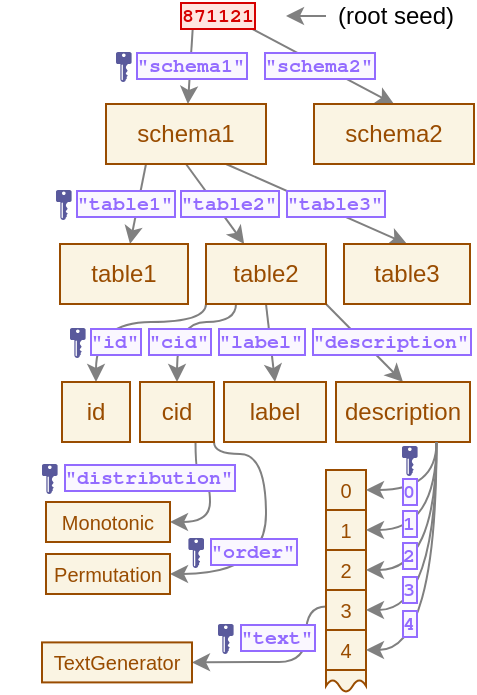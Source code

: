 <mxfile version="22.1.2" type="device">
  <diagram name="1 oldal" id="_KP6PByX1DuzIBqnfHAD">
    <mxGraphModel dx="78" dy="142" grid="1" gridSize="10" guides="1" tooltips="1" connect="1" arrows="1" fold="1" page="1" pageScale="1" pageWidth="827" pageHeight="1169" math="0" shadow="0">
      <root>
        <mxCell id="0" />
        <mxCell id="1" parent="0" />
        <mxCell id="YrsVJ95ILoCUtn0zCcNN-46" value="" style="verticalLabelPosition=bottom;verticalAlign=top;html=1;shape=mxgraph.basic.wave2;dy=0.3;rotation=0;fillColor=#FAF4E3;strokeColor=#994C00;fontColor=#994C00;" parent="1" vertex="1">
          <mxGeometry x="410" y="555" width="20" height="20" as="geometry" />
        </mxCell>
        <mxCell id="YrsVJ95ILoCUtn0zCcNN-4" value="&quot;schema1&quot;" style="rounded=0;orthogonalLoop=1;jettySize=auto;html=1;exitX=0.25;exitY=1;exitDx=0;exitDy=0;fontFamily=FreeMono;labelBackgroundColor=#FAF7FF;fontStyle=1;fontColor=#936BFF;fontSize=10;labelBorderColor=#936BFF;spacing=2;strokeWidth=1;strokeColor=#808080;" parent="1" source="YrsVJ95ILoCUtn0zCcNN-1" target="YrsVJ95ILoCUtn0zCcNN-2" edge="1">
          <mxGeometry relative="1" as="geometry" />
        </mxCell>
        <mxCell id="YrsVJ95ILoCUtn0zCcNN-5" value="&quot;schema2&quot;" style="rounded=0;orthogonalLoop=1;jettySize=auto;html=1;exitX=0.75;exitY=1;exitDx=0;exitDy=0;entryX=0.5;entryY=0;entryDx=0;entryDy=0;fontFamily=FreeMono;labelBackgroundColor=#FAF7FF;fontStyle=1;fontColor=#936BFF;fontSize=10;labelBorderColor=#936BFF;spacing=2;strokeWidth=1;strokeColor=#808080;" parent="1" source="YrsVJ95ILoCUtn0zCcNN-1" target="YrsVJ95ILoCUtn0zCcNN-3" edge="1">
          <mxGeometry relative="1" as="geometry" />
        </mxCell>
        <mxCell id="YrsVJ95ILoCUtn0zCcNN-1" value="871121" style="text;html=1;strokeColor=none;fillColor=none;align=center;verticalAlign=middle;whiteSpace=wrap;rounded=0;fontFamily=FreeMono;labelBackgroundColor=#FFE6E0;fontStyle=1;fontColor=#D60000;fontSize=10;labelBorderColor=#D60000;spacing=2;strokeWidth=1;" parent="1" vertex="1">
          <mxGeometry x="331" y="231" width="50" height="10" as="geometry" />
        </mxCell>
        <mxCell id="YrsVJ95ILoCUtn0zCcNN-10" value="&quot;table1&quot;" style="rounded=0;orthogonalLoop=1;jettySize=auto;html=1;exitX=0.25;exitY=1;exitDx=0;exitDy=0;fontFamily=FreeMono;fontStyle=1;labelBackgroundColor=#FAF7FF;fontColor=#936BFF;fontSize=10;labelBorderColor=#936BFF;spacing=2;strokeWidth=1;strokeColor=#808080;" parent="1" source="YrsVJ95ILoCUtn0zCcNN-2" target="YrsVJ95ILoCUtn0zCcNN-7" edge="1">
          <mxGeometry x="0.019" y="-7" relative="1" as="geometry">
            <mxPoint as="offset" />
          </mxGeometry>
        </mxCell>
        <mxCell id="YrsVJ95ILoCUtn0zCcNN-11" value="&quot;table2&quot;" style="rounded=0;orthogonalLoop=1;jettySize=auto;html=1;exitX=0.5;exitY=1;exitDx=0;exitDy=0;fontFamily=FreeMono;fontStyle=1;labelBackgroundColor=#FAF7FF;fontColor=#936BFF;fontSize=10;labelBorderColor=#936BFF;spacing=2;strokeWidth=1;strokeColor=#808080;" parent="1" source="YrsVJ95ILoCUtn0zCcNN-2" target="YrsVJ95ILoCUtn0zCcNN-8" edge="1">
          <mxGeometry x="0.118" y="6" relative="1" as="geometry">
            <mxPoint as="offset" />
          </mxGeometry>
        </mxCell>
        <mxCell id="YrsVJ95ILoCUtn0zCcNN-12" value="&quot;table3&quot;" style="rounded=0;orthogonalLoop=1;jettySize=auto;html=1;exitX=0.75;exitY=1;exitDx=0;exitDy=0;entryX=0.5;entryY=0;entryDx=0;entryDy=0;fontFamily=FreeMono;fontStyle=1;labelBackgroundColor=#FAF7FF;fontColor=#936BFF;fontSize=10;labelBorderColor=#936BFF;spacing=2;strokeWidth=1;strokeColor=#808080;" parent="1" source="YrsVJ95ILoCUtn0zCcNN-2" target="YrsVJ95ILoCUtn0zCcNN-9" edge="1">
          <mxGeometry x="0.148" y="4" relative="1" as="geometry">
            <mxPoint as="offset" />
          </mxGeometry>
        </mxCell>
        <mxCell id="YrsVJ95ILoCUtn0zCcNN-2" value="schema1" style="rounded=0;whiteSpace=wrap;html=1;fillColor=#FAF4E3;strokeColor=#994C00;fontColor=#994C00;" parent="1" vertex="1">
          <mxGeometry x="300" y="281" width="80" height="30" as="geometry" />
        </mxCell>
        <mxCell id="YrsVJ95ILoCUtn0zCcNN-3" value="schema2" style="rounded=0;whiteSpace=wrap;html=1;fillColor=#FAF4E3;strokeColor=#994C00;fontColor=#994C00;" parent="1" vertex="1">
          <mxGeometry x="404" y="281" width="80" height="30" as="geometry" />
        </mxCell>
        <mxCell id="YrsVJ95ILoCUtn0zCcNN-21" value="&quot;cid&quot;" style="rounded=0;orthogonalLoop=1;jettySize=auto;html=1;exitX=0.25;exitY=1;exitDx=0;exitDy=0;entryX=0.5;entryY=0;entryDx=0;entryDy=0;fontFamily=FreeMono;fontStyle=1;labelBackgroundColor=#FAF7FF;fontColor=#936BFF;fontSize=10;labelBorderColor=#936BFF;spacing=2;strokeWidth=1;edgeStyle=orthogonalEdgeStyle;curved=1;strokeColor=#808080;" parent="1" source="YrsVJ95ILoCUtn0zCcNN-8" target="YrsVJ95ILoCUtn0zCcNN-15" edge="1">
          <mxGeometry x="0.387" relative="1" as="geometry">
            <Array as="points">
              <mxPoint x="365" y="390" />
              <mxPoint x="336" y="390" />
            </Array>
            <mxPoint as="offset" />
          </mxGeometry>
        </mxCell>
        <mxCell id="YrsVJ95ILoCUtn0zCcNN-20" value="&quot;id&quot;" style="rounded=0;orthogonalLoop=1;jettySize=auto;html=1;exitX=0;exitY=1;exitDx=0;exitDy=0;entryX=0.5;entryY=0;entryDx=0;entryDy=0;fontFamily=FreeMono;fontStyle=1;labelBackgroundColor=#FAF7FF;fontColor=#936BFF;fontSize=10;labelBorderColor=#936BFF;spacing=2;strokeWidth=1;edgeStyle=orthogonalEdgeStyle;curved=1;strokeColor=#808080;" parent="1" source="YrsVJ95ILoCUtn0zCcNN-8" target="YrsVJ95ILoCUtn0zCcNN-13" edge="1">
          <mxGeometry x="0.553" y="9" relative="1" as="geometry">
            <Array as="points">
              <mxPoint x="350" y="390" />
              <mxPoint x="295" y="390" />
            </Array>
            <mxPoint as="offset" />
          </mxGeometry>
        </mxCell>
        <mxCell id="YrsVJ95ILoCUtn0zCcNN-22" value="&quot;label&quot;" style="rounded=0;orthogonalLoop=1;jettySize=auto;html=1;exitX=0.5;exitY=1;exitDx=0;exitDy=0;entryX=0.5;entryY=0;entryDx=0;entryDy=0;fontFamily=FreeMono;fontStyle=1;labelBackgroundColor=#FAF7FF;fontColor=#936BFF;fontSize=10;labelBorderColor=#936BFF;spacing=2;strokeWidth=1;strokeColor=#808080;" parent="1" source="YrsVJ95ILoCUtn0zCcNN-8" target="YrsVJ95ILoCUtn0zCcNN-14" edge="1">
          <mxGeometry x="-0.107" y="-5" relative="1" as="geometry">
            <mxPoint as="offset" />
          </mxGeometry>
        </mxCell>
        <mxCell id="YrsVJ95ILoCUtn0zCcNN-23" value="&quot;description&quot;" style="rounded=0;orthogonalLoop=1;jettySize=auto;html=1;exitX=1;exitY=1;exitDx=0;exitDy=0;entryX=0.5;entryY=0;entryDx=0;entryDy=0;fontFamily=FreeMono;fontStyle=1;labelBackgroundColor=#FAF7FF;fontColor=#936BFF;fontSize=10;labelBorderColor=#936BFF;spacing=2;strokeWidth=1;strokeColor=#808080;" parent="1" source="YrsVJ95ILoCUtn0zCcNN-8" target="YrsVJ95ILoCUtn0zCcNN-16" edge="1">
          <mxGeometry x="0.288" y="10" relative="1" as="geometry">
            <mxPoint as="offset" />
          </mxGeometry>
        </mxCell>
        <mxCell id="YrsVJ95ILoCUtn0zCcNN-7" value="table1" style="rounded=0;whiteSpace=wrap;html=1;fillColor=#FAF4E3;strokeColor=#994C00;fontColor=#994C00;" parent="1" vertex="1">
          <mxGeometry x="277" y="351" width="64" height="30" as="geometry" />
        </mxCell>
        <mxCell id="YrsVJ95ILoCUtn0zCcNN-8" value="table2" style="rounded=0;whiteSpace=wrap;html=1;fillColor=#FAF4E3;strokeColor=#994C00;fontColor=#994C00;" parent="1" vertex="1">
          <mxGeometry x="350" y="351" width="60" height="30" as="geometry" />
        </mxCell>
        <mxCell id="YrsVJ95ILoCUtn0zCcNN-9" value="table3" style="rounded=0;whiteSpace=wrap;html=1;fillColor=#FAF4E3;strokeColor=#994C00;fontColor=#994C00;" parent="1" vertex="1">
          <mxGeometry x="419" y="351" width="63" height="30" as="geometry" />
        </mxCell>
        <mxCell id="YrsVJ95ILoCUtn0zCcNN-13" value="id" style="rounded=0;whiteSpace=wrap;html=1;fillColor=#FAF4E3;strokeColor=#994C00;fontColor=#994C00;" parent="1" vertex="1">
          <mxGeometry x="278" y="420" width="34" height="30" as="geometry" />
        </mxCell>
        <mxCell id="YrsVJ95ILoCUtn0zCcNN-14" value="label" style="rounded=0;whiteSpace=wrap;html=1;fillColor=#FAF4E3;strokeColor=#994C00;fontColor=#994C00;" parent="1" vertex="1">
          <mxGeometry x="359" y="420" width="51" height="30" as="geometry" />
        </mxCell>
        <mxCell id="YrsVJ95ILoCUtn0zCcNN-29" value="&quot;distribution&quot;" style="edgeStyle=orthogonalEdgeStyle;rounded=0;orthogonalLoop=1;jettySize=auto;html=1;exitX=0.75;exitY=1;exitDx=0;exitDy=0;entryX=1;entryY=0.5;entryDx=0;entryDy=0;curved=1;fontFamily=FreeMono;fontStyle=1;labelBackgroundColor=#FAF7FF;fontColor=#936BFF;fontSize=10;labelBorderColor=#936BFF;spacing=2;strokeWidth=1;strokeColor=#808080;" parent="1" source="YrsVJ95ILoCUtn0zCcNN-15" target="YrsVJ95ILoCUtn0zCcNN-27" edge="1">
          <mxGeometry x="-0.496" y="-24" relative="1" as="geometry">
            <mxPoint as="offset" />
          </mxGeometry>
        </mxCell>
        <mxCell id="YrsVJ95ILoCUtn0zCcNN-30" value="&quot;order&quot;" style="edgeStyle=orthogonalEdgeStyle;rounded=0;orthogonalLoop=1;jettySize=auto;html=1;exitX=1;exitY=1;exitDx=0;exitDy=0;entryX=1;entryY=0.5;entryDx=0;entryDy=0;curved=1;fontFamily=FreeMono;fontStyle=1;labelBackgroundColor=#FAF7FF;fontColor=#936BFF;fontSize=10;labelBorderColor=#936BFF;spacing=2;strokeWidth=1;strokeColor=#808080;" parent="1" source="YrsVJ95ILoCUtn0zCcNN-15" target="YrsVJ95ILoCUtn0zCcNN-28" edge="1">
          <mxGeometry x="0.143" y="-7" relative="1" as="geometry">
            <Array as="points">
              <mxPoint x="354" y="456" />
              <mxPoint x="380" y="456" />
              <mxPoint x="380" y="516" />
            </Array>
            <mxPoint as="offset" />
          </mxGeometry>
        </mxCell>
        <mxCell id="YrsVJ95ILoCUtn0zCcNN-15" value="cid" style="rounded=0;whiteSpace=wrap;html=1;fillColor=#FAF4E3;strokeColor=#994C00;fontColor=#994C00;" parent="1" vertex="1">
          <mxGeometry x="317" y="420" width="37" height="30" as="geometry" />
        </mxCell>
        <mxCell id="YrsVJ95ILoCUtn0zCcNN-16" value="description" style="rounded=0;whiteSpace=wrap;html=1;fillColor=#FAF4E3;strokeColor=#994C00;fontColor=#994C00;" parent="1" vertex="1">
          <mxGeometry x="415" y="420" width="67" height="30" as="geometry" />
        </mxCell>
        <mxCell id="YrsVJ95ILoCUtn0zCcNN-27" value="Monotonic" style="rounded=0;whiteSpace=wrap;html=1;fontSize=10;fillColor=#FAF4E3;strokeColor=#994C00;fontColor=#994C00;" parent="1" vertex="1">
          <mxGeometry x="270" y="480" width="62" height="20" as="geometry" />
        </mxCell>
        <mxCell id="YrsVJ95ILoCUtn0zCcNN-28" value="Permutation" style="rounded=0;whiteSpace=wrap;html=1;fontSize=10;fillColor=#FAF4E3;strokeColor=#994C00;fontColor=#994C00;" parent="1" vertex="1">
          <mxGeometry x="270" y="506" width="62" height="20" as="geometry" />
        </mxCell>
        <mxCell id="YrsVJ95ILoCUtn0zCcNN-32" value="0" style="rounded=0;whiteSpace=wrap;html=1;fontSize=10;fillColor=#FAF4E3;strokeColor=#994C00;fontColor=#994C00;" parent="1" vertex="1">
          <mxGeometry x="410" y="464" width="20" height="20" as="geometry" />
        </mxCell>
        <mxCell id="YrsVJ95ILoCUtn0zCcNN-33" value="1" style="rounded=0;whiteSpace=wrap;html=1;fontSize=10;fillColor=#FAF4E3;strokeColor=#994C00;fontColor=#994C00;" parent="1" vertex="1">
          <mxGeometry x="410" y="484" width="20" height="20" as="geometry" />
        </mxCell>
        <mxCell id="YrsVJ95ILoCUtn0zCcNN-34" value="2" style="rounded=0;whiteSpace=wrap;html=1;fontSize=10;fillColor=#FAF4E3;strokeColor=#994C00;fontColor=#994C00;" parent="1" vertex="1">
          <mxGeometry x="410" y="504" width="20" height="20" as="geometry" />
        </mxCell>
        <mxCell id="YrsVJ95ILoCUtn0zCcNN-50" value="&quot;text&quot;" style="edgeStyle=orthogonalEdgeStyle;rounded=0;orthogonalLoop=1;jettySize=auto;html=1;exitX=0;exitY=0.5;exitDx=0;exitDy=0;curved=1;fontFamily=FreeMono;fontStyle=1;labelBackgroundColor=#FAF7FF;fontColor=#936BFF;fontSize=10;labelBorderColor=#936BFF;spacing=2;strokeWidth=1;strokeColor=#808080;entryX=1;entryY=0.5;entryDx=0;entryDy=0;" parent="1" target="YrsVJ95ILoCUtn0zCcNN-49" edge="1">
          <mxGeometry x="0.114" y="-13" relative="1" as="geometry">
            <mxPoint x="410" y="532.2" as="sourcePoint" />
            <mxPoint x="390" y="550" as="targetPoint" />
            <Array as="points">
              <mxPoint x="400" y="532" />
              <mxPoint x="400" y="560" />
              <mxPoint x="373" y="560" />
            </Array>
            <mxPoint as="offset" />
          </mxGeometry>
        </mxCell>
        <mxCell id="YrsVJ95ILoCUtn0zCcNN-35" value="3" style="rounded=0;whiteSpace=wrap;html=1;fontSize=10;fillColor=#FAF4E3;strokeColor=#994C00;fontColor=#994C00;" parent="1" vertex="1">
          <mxGeometry x="410" y="524" width="20" height="20" as="geometry" />
        </mxCell>
        <mxCell id="YrsVJ95ILoCUtn0zCcNN-36" value="4" style="rounded=0;whiteSpace=wrap;html=1;fontSize=10;fillColor=#FAF4E3;strokeColor=#994C00;fontColor=#994C00;" parent="1" vertex="1">
          <mxGeometry x="410" y="544" width="20" height="20" as="geometry" />
        </mxCell>
        <mxCell id="YrsVJ95ILoCUtn0zCcNN-38" value="0" style="edgeStyle=orthogonalEdgeStyle;rounded=0;orthogonalLoop=1;jettySize=auto;html=1;exitX=0.75;exitY=1;exitDx=0;exitDy=0;entryX=1;entryY=0.5;entryDx=0;entryDy=0;curved=1;fontFamily=FreeMono;fontStyle=1;labelBackgroundColor=#FAF7FF;fontColor=#936BFF;fontSize=10;labelBorderColor=#936BFF;spacing=2;strokeWidth=1;spacingLeft=0;strokeColor=#808080;" parent="1" source="YrsVJ95ILoCUtn0zCcNN-16" target="YrsVJ95ILoCUtn0zCcNN-32" edge="1">
          <mxGeometry x="0.302" relative="1" as="geometry">
            <mxPoint x="355" y="460" as="sourcePoint" />
            <mxPoint x="350" y="500" as="targetPoint" />
            <mxPoint as="offset" />
          </mxGeometry>
        </mxCell>
        <mxCell id="YrsVJ95ILoCUtn0zCcNN-39" value="1" style="edgeStyle=orthogonalEdgeStyle;rounded=0;orthogonalLoop=1;jettySize=auto;html=1;exitX=0.75;exitY=1;exitDx=0;exitDy=0;entryX=1;entryY=0.5;entryDx=0;entryDy=0;curved=1;fontFamily=FreeMono;fontStyle=1;labelBackgroundColor=#FAF7FF;fontColor=#936BFF;fontSize=10;labelBorderColor=#936BFF;spacing=2;strokeWidth=1;spacingLeft=0;strokeColor=#808080;" parent="1" source="YrsVJ95ILoCUtn0zCcNN-16" target="YrsVJ95ILoCUtn0zCcNN-33" edge="1">
          <mxGeometry x="0.47" y="-4" relative="1" as="geometry">
            <mxPoint x="475" y="460" as="sourcePoint" />
            <mxPoint x="440" y="490" as="targetPoint" />
            <mxPoint as="offset" />
          </mxGeometry>
        </mxCell>
        <mxCell id="YrsVJ95ILoCUtn0zCcNN-40" value="2" style="edgeStyle=orthogonalEdgeStyle;rounded=0;orthogonalLoop=1;jettySize=auto;html=1;exitX=0.75;exitY=1;exitDx=0;exitDy=0;entryX=1;entryY=0.5;entryDx=0;entryDy=0;curved=1;fontFamily=FreeMono;fontStyle=1;labelBackgroundColor=#FAF7FF;fontColor=#936BFF;fontSize=10;labelBorderColor=#936BFF;spacing=2;strokeWidth=1;spacingLeft=0;strokeColor=#808080;" parent="1" source="YrsVJ95ILoCUtn0zCcNN-16" target="YrsVJ95ILoCUtn0zCcNN-34" edge="1">
          <mxGeometry x="0.577" y="-8" relative="1" as="geometry">
            <mxPoint x="475" y="460" as="sourcePoint" />
            <mxPoint x="440" y="510" as="targetPoint" />
            <mxPoint as="offset" />
          </mxGeometry>
        </mxCell>
        <mxCell id="YrsVJ95ILoCUtn0zCcNN-41" value="3" style="edgeStyle=orthogonalEdgeStyle;rounded=0;orthogonalLoop=1;jettySize=auto;html=1;exitX=0.75;exitY=1;exitDx=0;exitDy=0;entryX=1;entryY=0.5;entryDx=0;entryDy=0;curved=1;fontFamily=FreeMono;fontStyle=1;labelBackgroundColor=#FAF7FF;fontColor=#936BFF;fontSize=10;labelBorderColor=#936BFF;spacing=2;strokeWidth=1;spacingLeft=0;strokeColor=#808080;" parent="1" source="YrsVJ95ILoCUtn0zCcNN-16" target="YrsVJ95ILoCUtn0zCcNN-35" edge="1">
          <mxGeometry x="0.648" y="-11" relative="1" as="geometry">
            <mxPoint x="485" y="470" as="sourcePoint" />
            <mxPoint x="450" y="520" as="targetPoint" />
            <mxPoint as="offset" />
          </mxGeometry>
        </mxCell>
        <mxCell id="YrsVJ95ILoCUtn0zCcNN-42" value="4" style="edgeStyle=orthogonalEdgeStyle;rounded=0;orthogonalLoop=1;jettySize=auto;html=1;exitX=0.75;exitY=1;exitDx=0;exitDy=0;entryX=1;entryY=0.5;entryDx=0;entryDy=0;curved=1;fontFamily=FreeMono;fontStyle=1;labelBackgroundColor=#FAF7FF;fontColor=#936BFF;fontSize=10;labelBorderColor=#936BFF;spacing=2;strokeWidth=1;spacingLeft=0;strokeColor=#808080;" parent="1" source="YrsVJ95ILoCUtn0zCcNN-16" target="YrsVJ95ILoCUtn0zCcNN-36" edge="1">
          <mxGeometry x="0.699" y="-14" relative="1" as="geometry">
            <mxPoint x="495" y="480" as="sourcePoint" />
            <mxPoint x="460" y="530" as="targetPoint" />
            <mxPoint as="offset" />
          </mxGeometry>
        </mxCell>
        <mxCell id="YrsVJ95ILoCUtn0zCcNN-49" value="TextGenerator" style="rounded=0;whiteSpace=wrap;html=1;fontSize=10;fillColor=#FAF4E3;strokeColor=#994C00;fontColor=#994C00;" parent="1" vertex="1">
          <mxGeometry x="268" y="550.2" width="75" height="20" as="geometry" />
        </mxCell>
        <mxCell id="YrsVJ95ILoCUtn0zCcNN-54" style="edgeStyle=orthogonalEdgeStyle;rounded=0;orthogonalLoop=1;jettySize=auto;html=1;exitX=0;exitY=0.5;exitDx=0;exitDy=0;strokeColor=#808080;" parent="1" source="YrsVJ95ILoCUtn0zCcNN-53" edge="1">
          <mxGeometry relative="1" as="geometry">
            <mxPoint x="390" y="237.091" as="targetPoint" />
          </mxGeometry>
        </mxCell>
        <mxCell id="YrsVJ95ILoCUtn0zCcNN-53" value="(root seed)" style="text;html=1;strokeColor=none;fillColor=none;align=center;verticalAlign=middle;whiteSpace=wrap;rounded=0;" parent="1" vertex="1">
          <mxGeometry x="410" y="232" width="70" height="10" as="geometry" />
        </mxCell>
        <mxCell id="YrsVJ95ILoCUtn0zCcNN-56" value="" style="sketch=0;aspect=fixed;pointerEvents=1;shadow=0;dashed=0;html=1;strokeColor=none;labelPosition=center;verticalLabelPosition=bottom;verticalAlign=top;align=center;fillColor=#59599C;shape=mxgraph.mscae.enterprise.key_permissions" parent="1" vertex="1">
          <mxGeometry x="305" y="255" width="7.8" height="15" as="geometry" />
        </mxCell>
        <mxCell id="YrsVJ95ILoCUtn0zCcNN-62" value="" style="sketch=0;aspect=fixed;pointerEvents=1;shadow=0;dashed=0;html=1;strokeColor=none;labelPosition=center;verticalLabelPosition=bottom;verticalAlign=top;align=center;fillColor=#59599C;shape=mxgraph.mscae.enterprise.key_permissions" parent="1" vertex="1">
          <mxGeometry x="275" y="324" width="7.8" height="15" as="geometry" />
        </mxCell>
        <mxCell id="YrsVJ95ILoCUtn0zCcNN-63" value="" style="sketch=0;aspect=fixed;pointerEvents=1;shadow=0;dashed=0;html=1;strokeColor=none;labelPosition=center;verticalLabelPosition=bottom;verticalAlign=top;align=center;fillColor=#59599C;shape=mxgraph.mscae.enterprise.key_permissions" parent="1" vertex="1">
          <mxGeometry x="268" y="461" width="7.8" height="15" as="geometry" />
        </mxCell>
        <mxCell id="YrsVJ95ILoCUtn0zCcNN-64" value="" style="sketch=0;aspect=fixed;pointerEvents=1;shadow=0;dashed=0;html=1;strokeColor=none;labelPosition=center;verticalLabelPosition=bottom;verticalAlign=top;align=center;fillColor=#59599C;shape=mxgraph.mscae.enterprise.key_permissions" parent="1" vertex="1">
          <mxGeometry x="282" y="393" width="7.8" height="15" as="geometry" />
        </mxCell>
        <mxCell id="YrsVJ95ILoCUtn0zCcNN-65" value="" style="sketch=0;aspect=fixed;pointerEvents=1;shadow=0;dashed=0;html=1;strokeColor=none;labelPosition=center;verticalLabelPosition=bottom;verticalAlign=top;align=center;fillColor=#59599C;shape=mxgraph.mscae.enterprise.key_permissions" parent="1" vertex="1">
          <mxGeometry x="341.2" y="498" width="7.8" height="15" as="geometry" />
        </mxCell>
        <mxCell id="YrsVJ95ILoCUtn0zCcNN-66" value="" style="sketch=0;aspect=fixed;pointerEvents=1;shadow=0;dashed=0;html=1;strokeColor=none;labelPosition=center;verticalLabelPosition=bottom;verticalAlign=top;align=center;fillColor=#59599C;shape=mxgraph.mscae.enterprise.key_permissions" parent="1" vertex="1">
          <mxGeometry x="356" y="541" width="7.8" height="15" as="geometry" />
        </mxCell>
        <mxCell id="YrsVJ95ILoCUtn0zCcNN-67" value="" style="sketch=0;aspect=fixed;pointerEvents=1;shadow=0;dashed=0;html=1;strokeColor=none;labelPosition=center;verticalLabelPosition=bottom;verticalAlign=top;align=center;fillColor=#59599C;shape=mxgraph.mscae.enterprise.key_permissions" parent="1" vertex="1">
          <mxGeometry x="448" y="452" width="7.8" height="15" as="geometry" />
        </mxCell>
        <mxCell id="YrsVJ95ILoCUtn0zCcNN-70" value="" style="sketch=0;html=1;aspect=fixed;strokeColor=none;shadow=0;fillColor=#FFFFFF;verticalAlign=top;labelPosition=center;verticalLabelPosition=bottom;shape=mxgraph.gcp2.search;flipH=1;" parent="1" vertex="1">
          <mxGeometry x="247" y="511" width="20" height="20.2" as="geometry" />
        </mxCell>
      </root>
    </mxGraphModel>
  </diagram>
</mxfile>
